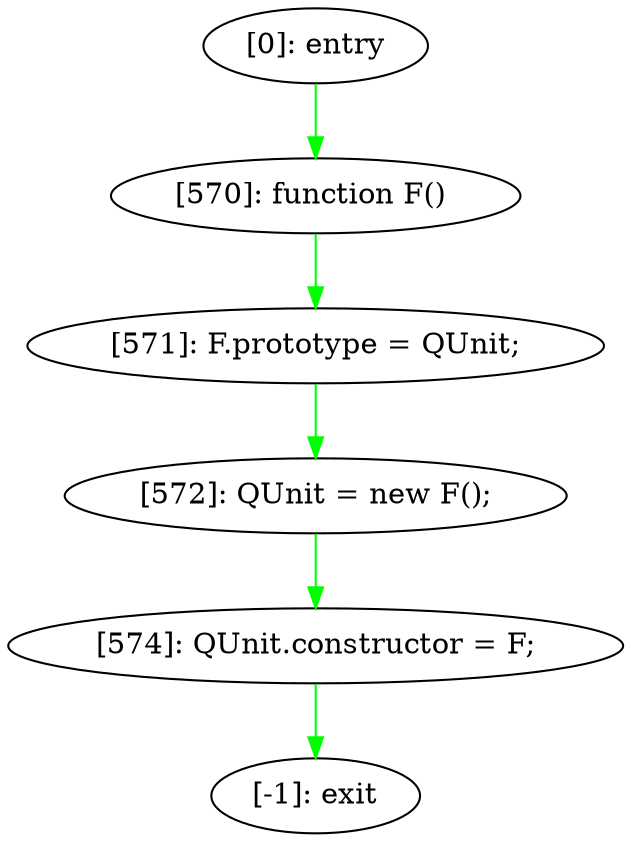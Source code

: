digraph {
"0" [label="[574]: QUnit.constructor = F;\n"] 
"1" [label="[572]: QUnit = new F();\n"] 
"2" [label="[-1]: exit"] 
"3" [label="[0]: entry"] 
"4" [label="[571]: F.prototype = QUnit;\n"] 
"5" [label="[570]: function F() \n"] 
"0" -> "2" [label="" color="green"] 
"1" -> "0" [label="" color="green"] 
"3" -> "5" [label="" color="green"] 
"4" -> "1" [label="" color="green"] 
"5" -> "4" [label="" color="green"] 
}
